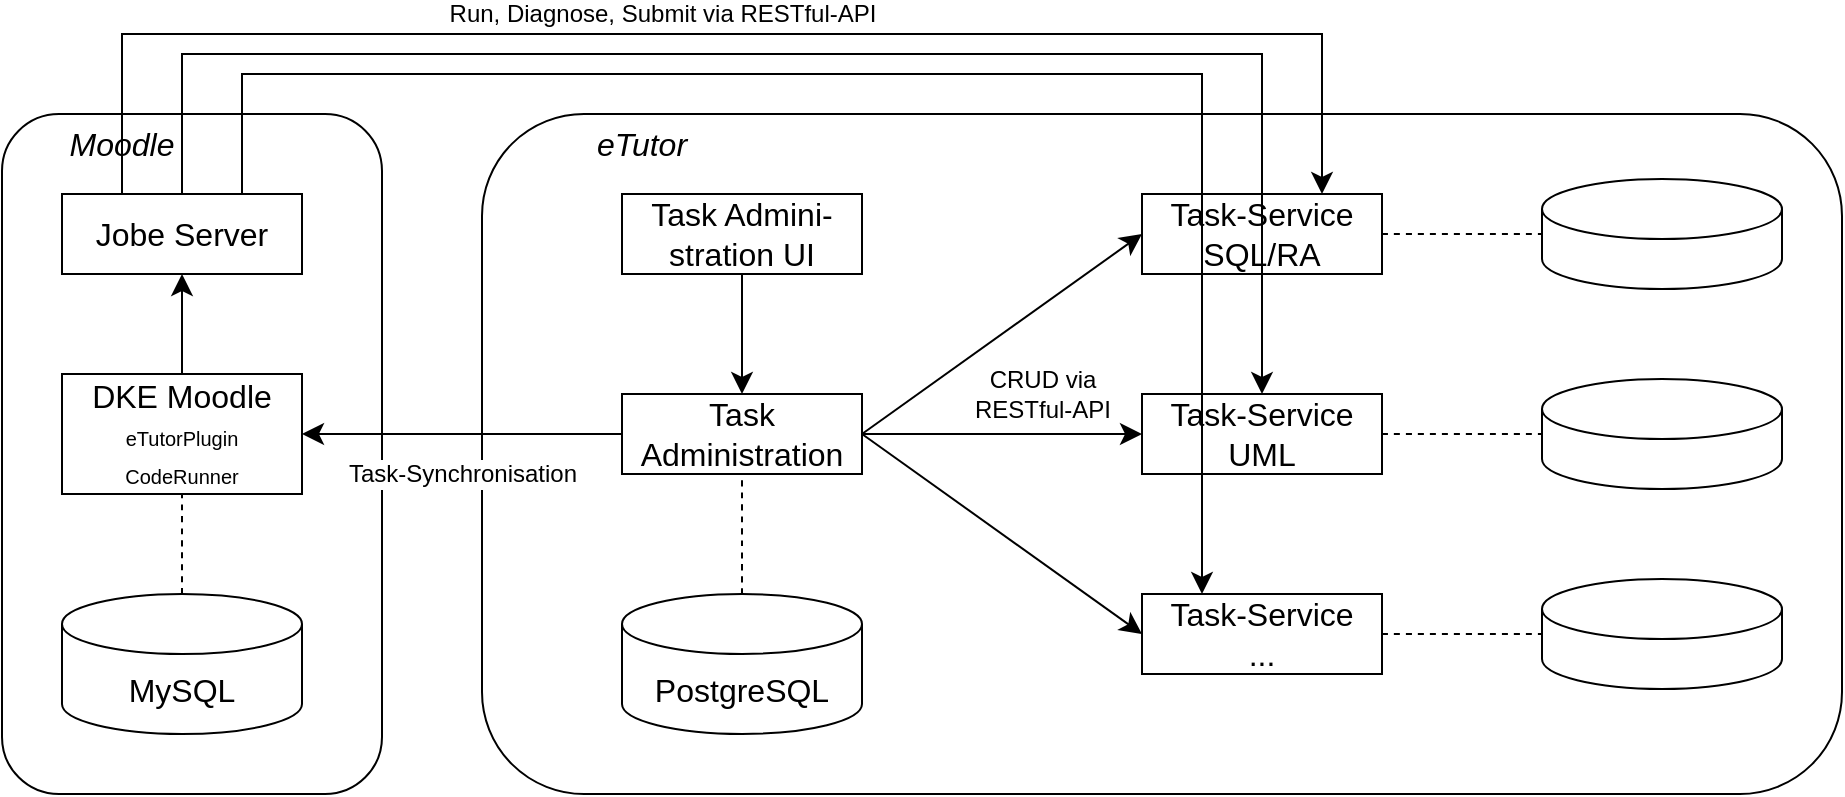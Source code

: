 <mxfile version="23.0.2" type="device">
  <diagram id="zb2WUUYpe_FgwtSp3l4U" name="Architektur">
    <mxGraphModel dx="2603" dy="1672" grid="1" gridSize="10" guides="1" tooltips="1" connect="1" arrows="1" fold="1" page="1" pageScale="1" pageWidth="1169" pageHeight="827" math="0" shadow="0">
      <root>
        <mxCell id="0" />
        <mxCell id="1" parent="0" />
        <mxCell id="kk_FyZ1aEBaNAiJHPIk6-1" value="" style="rounded=1;whiteSpace=wrap;html=1;fontSize=16;" parent="1" vertex="1">
          <mxGeometry x="-1160" y="-770" width="190" height="340" as="geometry" />
        </mxCell>
        <mxCell id="kk_FyZ1aEBaNAiJHPIk6-2" value="Jobe Server" style="rounded=0;whiteSpace=wrap;html=1;fontSize=16;" parent="1" vertex="1">
          <mxGeometry x="-1130" y="-730" width="120" height="40" as="geometry" />
        </mxCell>
        <mxCell id="kk_FyZ1aEBaNAiJHPIk6-3" value="DKE Moodle&lt;font style=&quot;font-size: 10px;&quot;&gt;&lt;br&gt;eTutorPlugin&lt;br&gt;CodeRunner&lt;/font&gt;" style="rounded=0;whiteSpace=wrap;html=1;fontSize=16;" parent="1" vertex="1">
          <mxGeometry x="-1130" y="-640" width="120" height="60" as="geometry" />
        </mxCell>
        <mxCell id="kk_FyZ1aEBaNAiJHPIk6-4" value="MySQL" style="shape=cylinder3;whiteSpace=wrap;html=1;boundedLbl=1;backgroundOutline=1;size=15;fontSize=16;" parent="1" vertex="1">
          <mxGeometry x="-1130" y="-530" width="120" height="70" as="geometry" />
        </mxCell>
        <mxCell id="kk_FyZ1aEBaNAiJHPIk6-8" value="" style="endArrow=none;dashed=1;html=1;rounded=0;fontSize=12;startSize=8;endSize=8;curved=1;entryX=0.5;entryY=1;entryDx=0;entryDy=0;exitX=0.5;exitY=0;exitDx=0;exitDy=0;exitPerimeter=0;" parent="1" source="kk_FyZ1aEBaNAiJHPIk6-4" target="kk_FyZ1aEBaNAiJHPIk6-3" edge="1">
          <mxGeometry width="50" height="50" relative="1" as="geometry">
            <mxPoint x="-880" y="-530" as="sourcePoint" />
            <mxPoint x="-830" y="-580" as="targetPoint" />
          </mxGeometry>
        </mxCell>
        <mxCell id="kk_FyZ1aEBaNAiJHPIk6-9" value="" style="endArrow=classic;html=1;rounded=0;fontSize=12;startSize=8;endSize=8;curved=1;exitX=0.5;exitY=0;exitDx=0;exitDy=0;entryX=0.5;entryY=1;entryDx=0;entryDy=0;" parent="1" source="kk_FyZ1aEBaNAiJHPIk6-3" target="kk_FyZ1aEBaNAiJHPIk6-2" edge="1">
          <mxGeometry width="50" height="50" relative="1" as="geometry">
            <mxPoint x="-910" y="-650" as="sourcePoint" />
            <mxPoint x="-860" y="-700" as="targetPoint" />
          </mxGeometry>
        </mxCell>
        <mxCell id="kk_FyZ1aEBaNAiJHPIk6-10" value="Moodle" style="text;html=1;strokeColor=none;fillColor=none;align=center;verticalAlign=middle;whiteSpace=wrap;rounded=0;fontSize=16;fontStyle=2" parent="1" vertex="1">
          <mxGeometry x="-1130" y="-770" width="60" height="30" as="geometry" />
        </mxCell>
        <mxCell id="kk_FyZ1aEBaNAiJHPIk6-11" value="" style="rounded=1;whiteSpace=wrap;html=1;fontSize=16;" parent="1" vertex="1">
          <mxGeometry x="-920" y="-770" width="680" height="340" as="geometry" />
        </mxCell>
        <mxCell id="kk_FyZ1aEBaNAiJHPIk6-12" value="eTutor" style="text;html=1;strokeColor=none;fillColor=none;align=center;verticalAlign=middle;whiteSpace=wrap;rounded=0;fontSize=16;fontStyle=2" parent="1" vertex="1">
          <mxGeometry x="-870" y="-770" width="60" height="30" as="geometry" />
        </mxCell>
        <mxCell id="kk_FyZ1aEBaNAiJHPIk6-13" value="Task Administration" style="rounded=0;whiteSpace=wrap;html=1;fontSize=16;" parent="1" vertex="1">
          <mxGeometry x="-850" y="-630" width="120" height="40" as="geometry" />
        </mxCell>
        <mxCell id="kk_FyZ1aEBaNAiJHPIk6-14" value="Task Admini-stration UI" style="rounded=0;whiteSpace=wrap;html=1;fontSize=16;" parent="1" vertex="1">
          <mxGeometry x="-850" y="-730" width="120" height="40" as="geometry" />
        </mxCell>
        <mxCell id="kk_FyZ1aEBaNAiJHPIk6-15" value="PostgreSQL" style="shape=cylinder3;whiteSpace=wrap;html=1;boundedLbl=1;backgroundOutline=1;size=15;fontSize=16;" parent="1" vertex="1">
          <mxGeometry x="-850" y="-530" width="120" height="70" as="geometry" />
        </mxCell>
        <mxCell id="kk_FyZ1aEBaNAiJHPIk6-16" value="" style="endArrow=none;dashed=1;html=1;rounded=0;fontSize=12;startSize=8;endSize=8;curved=1;exitX=0.5;exitY=0;exitDx=0;exitDy=0;exitPerimeter=0;entryX=0.5;entryY=1;entryDx=0;entryDy=0;" parent="1" source="kk_FyZ1aEBaNAiJHPIk6-15" target="kk_FyZ1aEBaNAiJHPIk6-13" edge="1">
          <mxGeometry width="50" height="50" relative="1" as="geometry">
            <mxPoint x="-750" y="-550" as="sourcePoint" />
            <mxPoint x="-700" y="-600" as="targetPoint" />
          </mxGeometry>
        </mxCell>
        <mxCell id="kk_FyZ1aEBaNAiJHPIk6-17" value="" style="endArrow=classic;html=1;rounded=0;fontSize=12;startSize=8;endSize=8;curved=1;entryX=0.5;entryY=0;entryDx=0;entryDy=0;exitX=0.5;exitY=1;exitDx=0;exitDy=0;" parent="1" source="kk_FyZ1aEBaNAiJHPIk6-14" target="kk_FyZ1aEBaNAiJHPIk6-13" edge="1">
          <mxGeometry width="50" height="50" relative="1" as="geometry">
            <mxPoint x="-910" y="-900" as="sourcePoint" />
            <mxPoint x="-730" y="-930" as="targetPoint" />
          </mxGeometry>
        </mxCell>
        <mxCell id="kk_FyZ1aEBaNAiJHPIk6-18" value="Task-Synchronisation" style="endArrow=classic;html=1;rounded=0;fontSize=12;startSize=8;endSize=8;curved=1;entryX=1;entryY=0.5;entryDx=0;entryDy=0;exitX=0;exitY=0.5;exitDx=0;exitDy=0;" parent="1" source="kk_FyZ1aEBaNAiJHPIk6-13" target="kk_FyZ1aEBaNAiJHPIk6-3" edge="1">
          <mxGeometry y="20" width="50" height="50" relative="1" as="geometry">
            <mxPoint x="-640" y="-630" as="sourcePoint" />
            <mxPoint x="-590" y="-680" as="targetPoint" />
            <mxPoint as="offset" />
          </mxGeometry>
        </mxCell>
        <mxCell id="hVstzdfKfESB4BXa7sy1-2" value="Task-Service&lt;br&gt;SQL/RA" style="rounded=0;whiteSpace=wrap;html=1;fontSize=16;" parent="1" vertex="1">
          <mxGeometry x="-590" y="-730" width="120" height="40" as="geometry" />
        </mxCell>
        <mxCell id="hVstzdfKfESB4BXa7sy1-3" value="Task-Service&lt;br&gt;UML" style="rounded=0;whiteSpace=wrap;html=1;fontSize=16;" parent="1" vertex="1">
          <mxGeometry x="-590" y="-630" width="120" height="40" as="geometry" />
        </mxCell>
        <mxCell id="hVstzdfKfESB4BXa7sy1-4" value="Task-Service&lt;br&gt;..." style="rounded=0;whiteSpace=wrap;html=1;fontSize=16;" parent="1" vertex="1">
          <mxGeometry x="-590" y="-530" width="120" height="40" as="geometry" />
        </mxCell>
        <mxCell id="CscHMaOkjbDijChIwFaw-3" value="" style="endArrow=classic;html=1;rounded=0;fontSize=12;startSize=8;endSize=8;curved=1;entryX=0;entryY=0.5;entryDx=0;entryDy=0;exitX=1;exitY=0.5;exitDx=0;exitDy=0;" parent="1" source="kk_FyZ1aEBaNAiJHPIk6-13" target="hVstzdfKfESB4BXa7sy1-2" edge="1">
          <mxGeometry width="50" height="50" relative="1" as="geometry">
            <mxPoint x="-540" y="-330" as="sourcePoint" />
            <mxPoint x="-490" y="-380" as="targetPoint" />
          </mxGeometry>
        </mxCell>
        <mxCell id="CscHMaOkjbDijChIwFaw-4" value="CRUD via&lt;br&gt;RESTful-API" style="endArrow=classic;html=1;rounded=0;fontSize=12;startSize=8;endSize=8;curved=1;entryX=0;entryY=0.5;entryDx=0;entryDy=0;exitX=1;exitY=0.5;exitDx=0;exitDy=0;" parent="1" source="kk_FyZ1aEBaNAiJHPIk6-13" target="hVstzdfKfESB4BXa7sy1-3" edge="1">
          <mxGeometry x="0.286" y="20" width="50" height="50" relative="1" as="geometry">
            <mxPoint x="-720" y="-600" as="sourcePoint" />
            <mxPoint x="-580" y="-700" as="targetPoint" />
            <mxPoint as="offset" />
          </mxGeometry>
        </mxCell>
        <mxCell id="CscHMaOkjbDijChIwFaw-5" value="" style="endArrow=classic;html=1;rounded=0;fontSize=12;startSize=8;endSize=8;curved=1;entryX=0;entryY=0.5;entryDx=0;entryDy=0;exitX=1;exitY=0.5;exitDx=0;exitDy=0;" parent="1" source="kk_FyZ1aEBaNAiJHPIk6-13" target="hVstzdfKfESB4BXa7sy1-4" edge="1">
          <mxGeometry width="50" height="50" relative="1" as="geometry">
            <mxPoint x="-720" y="-600" as="sourcePoint" />
            <mxPoint x="-580" y="-600" as="targetPoint" />
          </mxGeometry>
        </mxCell>
        <mxCell id="So8_WkpzyjYoSkj30nUn-3" value="" style="shape=cylinder3;whiteSpace=wrap;html=1;boundedLbl=1;backgroundOutline=1;size=15;fontSize=16;" parent="1" vertex="1">
          <mxGeometry x="-390" y="-737.5" width="120" height="55" as="geometry" />
        </mxCell>
        <mxCell id="So8_WkpzyjYoSkj30nUn-4" value="" style="shape=cylinder3;whiteSpace=wrap;html=1;boundedLbl=1;backgroundOutline=1;size=15;fontSize=16;" parent="1" vertex="1">
          <mxGeometry x="-390" y="-637.5" width="120" height="55" as="geometry" />
        </mxCell>
        <mxCell id="So8_WkpzyjYoSkj30nUn-5" value="" style="shape=cylinder3;whiteSpace=wrap;html=1;boundedLbl=1;backgroundOutline=1;size=15;fontSize=16;" parent="1" vertex="1">
          <mxGeometry x="-390" y="-537.5" width="120" height="55" as="geometry" />
        </mxCell>
        <mxCell id="So8_WkpzyjYoSkj30nUn-6" value="" style="endArrow=none;dashed=1;html=1;rounded=0;fontSize=12;startSize=8;endSize=8;curved=1;exitX=1;exitY=0.5;exitDx=0;exitDy=0;entryX=0;entryY=0.5;entryDx=0;entryDy=0;entryPerimeter=0;" parent="1" source="hVstzdfKfESB4BXa7sy1-2" target="So8_WkpzyjYoSkj30nUn-3" edge="1">
          <mxGeometry width="50" height="50" relative="1" as="geometry">
            <mxPoint x="-130" y="-640" as="sourcePoint" />
            <mxPoint x="-80" y="-690" as="targetPoint" />
          </mxGeometry>
        </mxCell>
        <mxCell id="So8_WkpzyjYoSkj30nUn-7" value="" style="endArrow=none;dashed=1;html=1;rounded=0;fontSize=12;startSize=8;endSize=8;curved=1;exitX=1;exitY=0.5;exitDx=0;exitDy=0;entryX=0;entryY=0.5;entryDx=0;entryDy=0;entryPerimeter=0;" parent="1" source="hVstzdfKfESB4BXa7sy1-3" target="So8_WkpzyjYoSkj30nUn-4" edge="1">
          <mxGeometry width="50" height="50" relative="1" as="geometry">
            <mxPoint x="-460" y="-700" as="sourcePoint" />
            <mxPoint x="-360" y="-700" as="targetPoint" />
          </mxGeometry>
        </mxCell>
        <mxCell id="So8_WkpzyjYoSkj30nUn-8" value="" style="endArrow=none;dashed=1;html=1;rounded=0;fontSize=12;startSize=8;endSize=8;curved=1;exitX=1;exitY=0.5;exitDx=0;exitDy=0;entryX=0;entryY=0.5;entryDx=0;entryDy=0;entryPerimeter=0;" parent="1" source="hVstzdfKfESB4BXa7sy1-4" target="So8_WkpzyjYoSkj30nUn-5" edge="1">
          <mxGeometry width="50" height="50" relative="1" as="geometry">
            <mxPoint x="-460" y="-600" as="sourcePoint" />
            <mxPoint x="-360" y="-600" as="targetPoint" />
          </mxGeometry>
        </mxCell>
        <mxCell id="0ViFj-EDOrEs0AZ6PtdF-2" value="" style="endArrow=classic;html=1;rounded=0;fontSize=12;startSize=8;endSize=8;exitX=0.25;exitY=0;exitDx=0;exitDy=0;entryX=0.75;entryY=0;entryDx=0;entryDy=0;" parent="1" source="kk_FyZ1aEBaNAiJHPIk6-2" target="hVstzdfKfESB4BXa7sy1-2" edge="1">
          <mxGeometry width="50" height="50" relative="1" as="geometry">
            <mxPoint x="-990" y="-770" as="sourcePoint" />
            <mxPoint x="-940" y="-820" as="targetPoint" />
            <Array as="points">
              <mxPoint x="-1100" y="-810" />
              <mxPoint x="-500" y="-810" />
            </Array>
          </mxGeometry>
        </mxCell>
        <mxCell id="0ViFj-EDOrEs0AZ6PtdF-3" value="" style="endArrow=classic;html=1;rounded=0;fontSize=12;startSize=8;endSize=8;exitX=0.5;exitY=0;exitDx=0;exitDy=0;entryX=0.5;entryY=0;entryDx=0;entryDy=0;" parent="1" source="kk_FyZ1aEBaNAiJHPIk6-2" target="hVstzdfKfESB4BXa7sy1-3" edge="1">
          <mxGeometry width="50" height="50" relative="1" as="geometry">
            <mxPoint x="-1090" y="-720" as="sourcePoint" />
            <mxPoint x="-490" y="-720" as="targetPoint" />
            <Array as="points">
              <mxPoint x="-1070" y="-800" />
              <mxPoint x="-530" y="-800" />
            </Array>
          </mxGeometry>
        </mxCell>
        <mxCell id="0ViFj-EDOrEs0AZ6PtdF-4" value="Run, Diagnose, Submit via RESTful-API" style="endArrow=classic;html=1;rounded=0;fontSize=12;startSize=8;endSize=8;exitX=0.75;exitY=0;exitDx=0;exitDy=0;entryX=0.25;entryY=0;entryDx=0;entryDy=0;" parent="1" source="kk_FyZ1aEBaNAiJHPIk6-2" target="hVstzdfKfESB4BXa7sy1-4" edge="1">
          <mxGeometry x="-0.325" y="30" width="50" height="50" relative="1" as="geometry">
            <mxPoint x="-1060" y="-720" as="sourcePoint" />
            <mxPoint x="-520" y="-620" as="targetPoint" />
            <Array as="points">
              <mxPoint x="-1040" y="-790" />
              <mxPoint x="-560" y="-790" />
            </Array>
            <mxPoint as="offset" />
          </mxGeometry>
        </mxCell>
      </root>
    </mxGraphModel>
  </diagram>
</mxfile>
